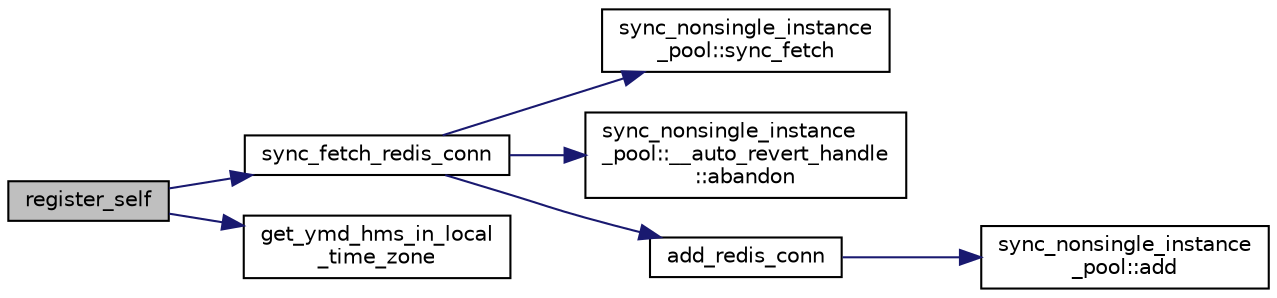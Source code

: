 digraph "register_self"
{
 // LATEX_PDF_SIZE
  edge [fontname="Helvetica",fontsize="10",labelfontname="Helvetica",labelfontsize="10"];
  node [fontname="Helvetica",fontsize="10",shape=record];
  rankdir="LR";
  Node37 [label="register_self",height=0.2,width=0.4,color="black", fillcolor="grey75", style="filled", fontcolor="black",tooltip="发送心跳进程 每隔一段时间，将本机信息提交到数据库中表示当前在线的评测机集合中，表明自身正常工作，可以处理评测任务。"];
  Node37 -> Node38 [color="midnightblue",fontsize="10",style="solid",fontname="Helvetica"];
  Node38 [label="sync_fetch_redis_conn",height=0.2,width=0.4,color="black", fillcolor="white", style="filled",URL="$master_2redis__conn__factory_8hpp.html#ab198e48c9dee63607145289ef1aa7757",tooltip=" "];
  Node38 -> Node39 [color="midnightblue",fontsize="10",style="solid",fontname="Helvetica"];
  Node39 [label="sync_nonsingle_instance\l_pool::sync_fetch",height=0.2,width=0.4,color="black", fillcolor="white", style="filled",URL="$classsync__nonsingle__instance__pool.html#a737a17399fd4b8ac9894d0fa379caa41",tooltip=" "];
  Node38 -> Node40 [color="midnightblue",fontsize="10",style="solid",fontname="Helvetica"];
  Node40 [label="sync_nonsingle_instance\l_pool::__auto_revert_handle\l::abandon",height=0.2,width=0.4,color="black", fillcolor="white", style="filled",URL="$classsync__nonsingle__instance__pool_1_1____auto__revert__handle.html#a11a1bd0b4726a771bb3ef0b5a010f340",tooltip=" "];
  Node38 -> Node41 [color="midnightblue",fontsize="10",style="solid",fontname="Helvetica"];
  Node41 [label="add_redis_conn",height=0.2,width=0.4,color="black", fillcolor="white", style="filled",URL="$master_2redis__conn__factory_8hpp.html#a2c9be7394111105ab04a9aeafebb3188",tooltip=" "];
  Node41 -> Node42 [color="midnightblue",fontsize="10",style="solid",fontname="Helvetica"];
  Node42 [label="sync_nonsingle_instance\l_pool::add",height=0.2,width=0.4,color="black", fillcolor="white", style="filled",URL="$classsync__nonsingle__instance__pool.html#a2aee96341e92381860e4366201cee988",tooltip=" "];
  Node37 -> Node43 [color="midnightblue",fontsize="10",style="solid",fontname="Helvetica"];
  Node43 [label="get_ymd_hms_in_local\l_time_zone",height=0.2,width=0.4,color="black", fillcolor="white", style="filled",URL="$logger_8cpp.html#a69cdb1d10e14a871dde1c18f2b9fe560",tooltip=" "];
}
